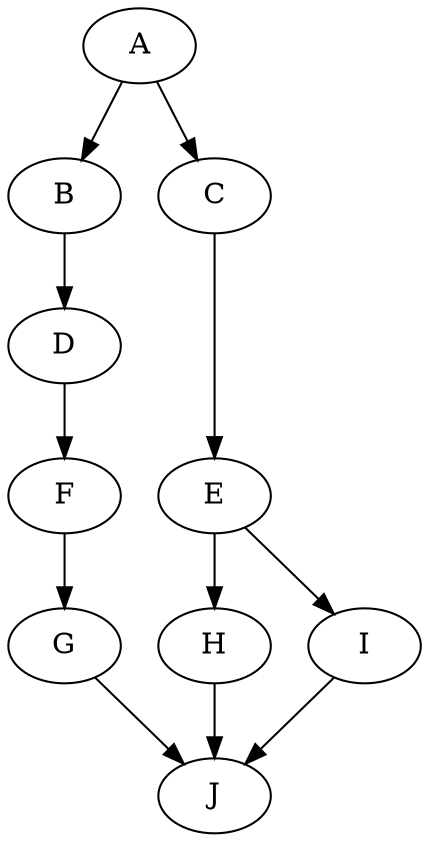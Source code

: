 digraph {
  "A"
  "B"
  "C"
  "D"
  "E"
  "F"
  "G"
  "H"
  "I"
  "J"
  "A" -> "C"
  "A" -> "B"
  "B" -> "D"
  "C" -> "E"
  "D" -> "F"
  "F" -> "G"
  "E" -> "I"
  "E" -> "H"
  "I" -> "J"
  "H" -> "J"
  "G" -> "J"

}